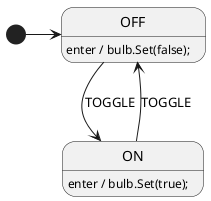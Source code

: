 @startuml

' //////////////////////// STATE ORGANIZATION ///////////////////////
' Note: StateSmith treats state names and events as case insensitive.
' More info: https://github.com/StateSmith/StateSmith/wiki/PlantUML

state OFF
state ON


' ///////////////////////// STATE HANDLERS /////////////////////////
' Syntax: https://github.com/StateSmith/StateSmith/wiki/Behaviors

[*] -> OFF

' OFF
OFF: enter / bulb.Set(false);
OFF --> ON : TOGGLE

' ON
ON: enter / bulb.Set(true);
ON --> OFF : TOGGLE

@enduml
